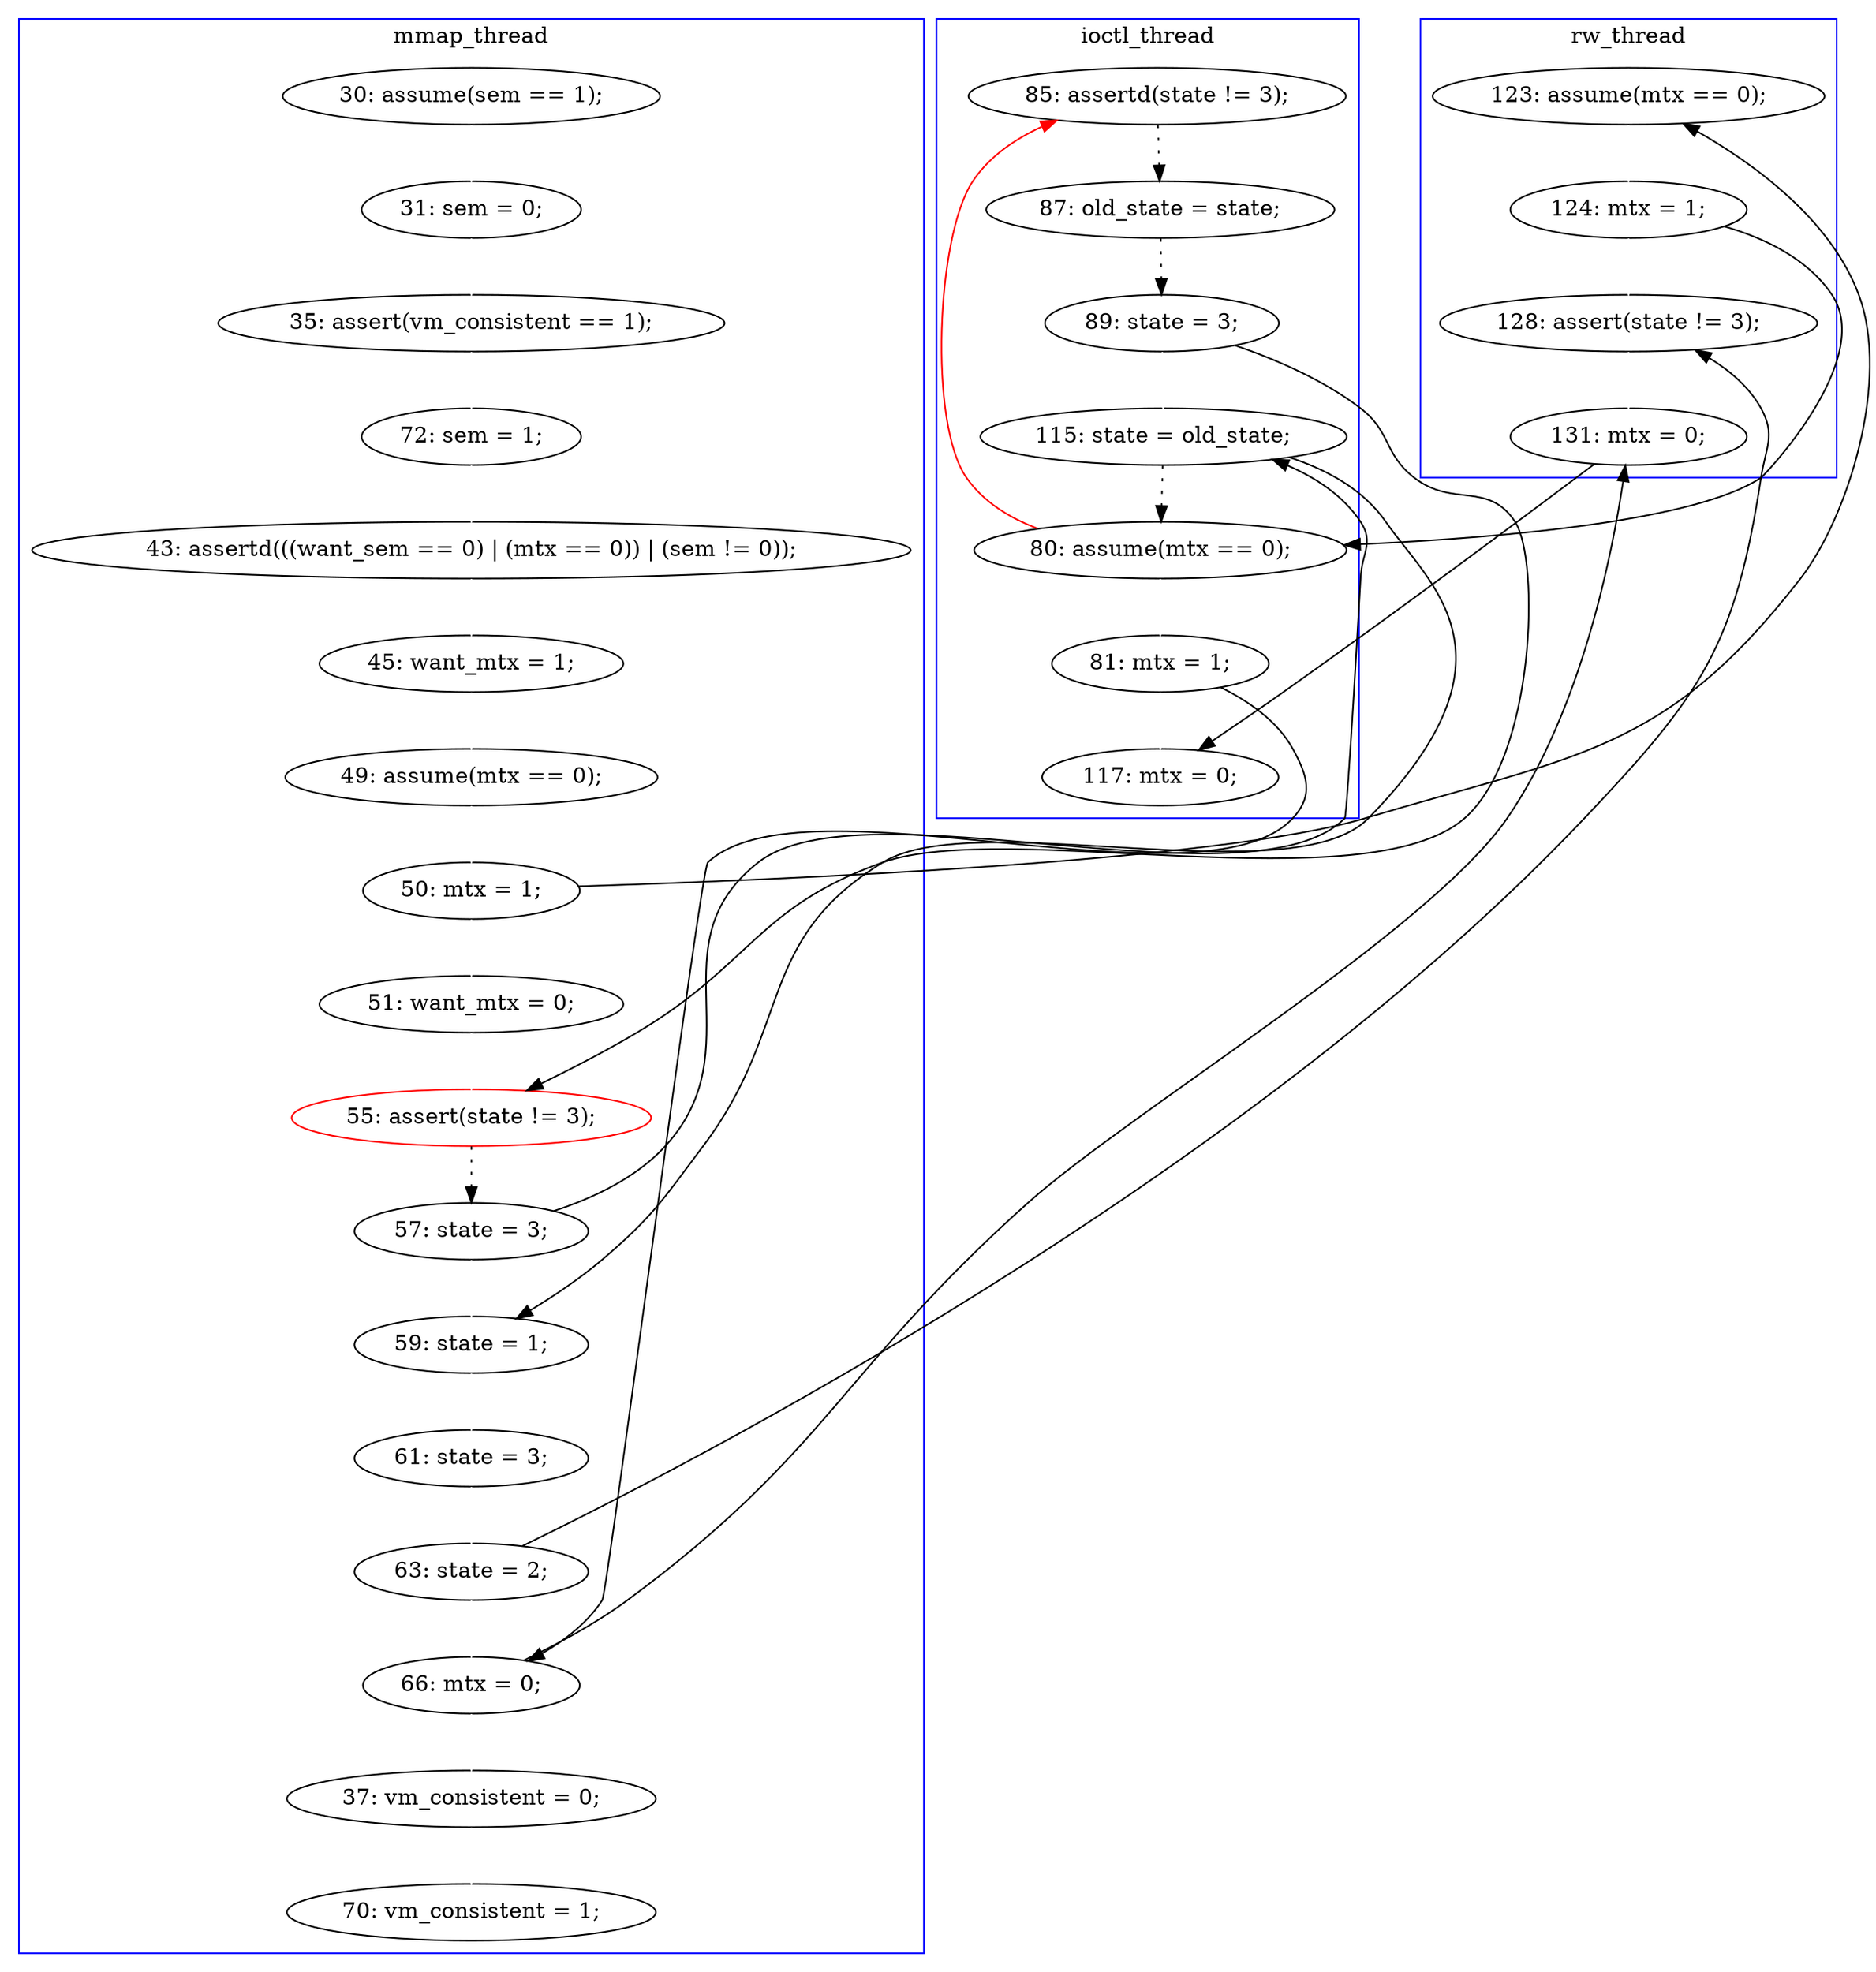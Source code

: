 digraph Counterexample {
	11 -> 12 [color = white, style = solid]
	43 -> 48 [color = black, style = solid, constraint = false]
	25 -> 35 [color = white, style = solid]
	19 -> 20 [color = white, style = solid]
	18 -> 19 [color = white, style = solid]
	24 -> 25 [color = black, style = dotted]
	37 -> 40 [color = black, style = solid, constraint = false]
	15 -> 18 [color = white, style = solid]
	38 -> 43 [color = black, style = solid, constraint = false]
	40 -> 43 [color = white, style = solid]
	29 -> 31 [color = black, style = solid, constraint = false]
	22 -> 28 [color = black, style = solid, constraint = false]
	31 -> 32 [color = white, style = solid]
	17 -> 30 [color = white, style = solid]
	12 -> 15 [color = white, style = solid]
	30 -> 31 [color = black, style = dotted]
	31 -> 14 [color = red, style = solid, constraint = false]
	35 -> 36 [color = white, style = solid]
	37 -> 38 [color = white, style = solid]
	36 -> 37 [color = white, style = solid]
	38 -> 39 [color = white, style = solid]
	20 -> 21 [color = white, style = solid]
	32 -> 48 [color = white, style = solid]
	16 -> 17 [color = black, style = dotted]
	22 -> 23 [color = white, style = solid]
	28 -> 29 [color = white, style = solid]
	21 -> 22 [color = white, style = solid]
	29 -> 40 [color = white, style = solid]
	39 -> 41 [color = white, style = solid]
	23 -> 24 [color = white, style = solid]
	14 -> 16 [color = black, style = dotted]
	25 -> 30 [color = black, style = solid, constraint = false]
	32 -> 38 [color = black, style = solid, constraint = false]
	17 -> 24 [color = black, style = solid, constraint = false]
	30 -> 35 [color = black, style = solid, constraint = false]
	subgraph cluster2 {
		label = ioctl_thread
		color = blue
		16  [label = "87: old_state = state;"]
		14  [label = "85: assertd(state != 3);"]
		17  [label = "89: state = 3;"]
		32  [label = "81: mtx = 1;"]
		30  [label = "115: state = old_state;"]
		31  [label = "80: assume(mtx == 0);"]
		48  [label = "117: mtx = 0;"]
	}
	subgraph cluster1 {
		label = mmap_thread
		color = blue
		38  [label = "66: mtx = 0;"]
		11  [label = "30: assume(sem == 1);"]
		20  [label = "45: want_mtx = 1;"]
		24  [label = "55: assert(state != 3);", color = red]
		39  [label = "37: vm_consistent = 0;"]
		21  [label = "49: assume(mtx == 0);"]
		36  [label = "61: state = 3;"]
		23  [label = "51: want_mtx = 0;"]
		15  [label = "35: assert(vm_consistent == 1);"]
		41  [label = "70: vm_consistent = 1;"]
		22  [label = "50: mtx = 1;"]
		25  [label = "57: state = 3;"]
		37  [label = "63: state = 2;"]
		35  [label = "59: state = 1;"]
		12  [label = "31: sem = 0;"]
		18  [label = "72: sem = 1;"]
		19  [label = "43: assertd(((want_sem == 0) | (mtx == 0)) | (sem != 0));"]
	}
	subgraph cluster3 {
		label = rw_thread
		color = blue
		29  [label = "124: mtx = 1;"]
		28  [label = "123: assume(mtx == 0);"]
		40  [label = "128: assert(state != 3);"]
		43  [label = "131: mtx = 0;"]
	}
}